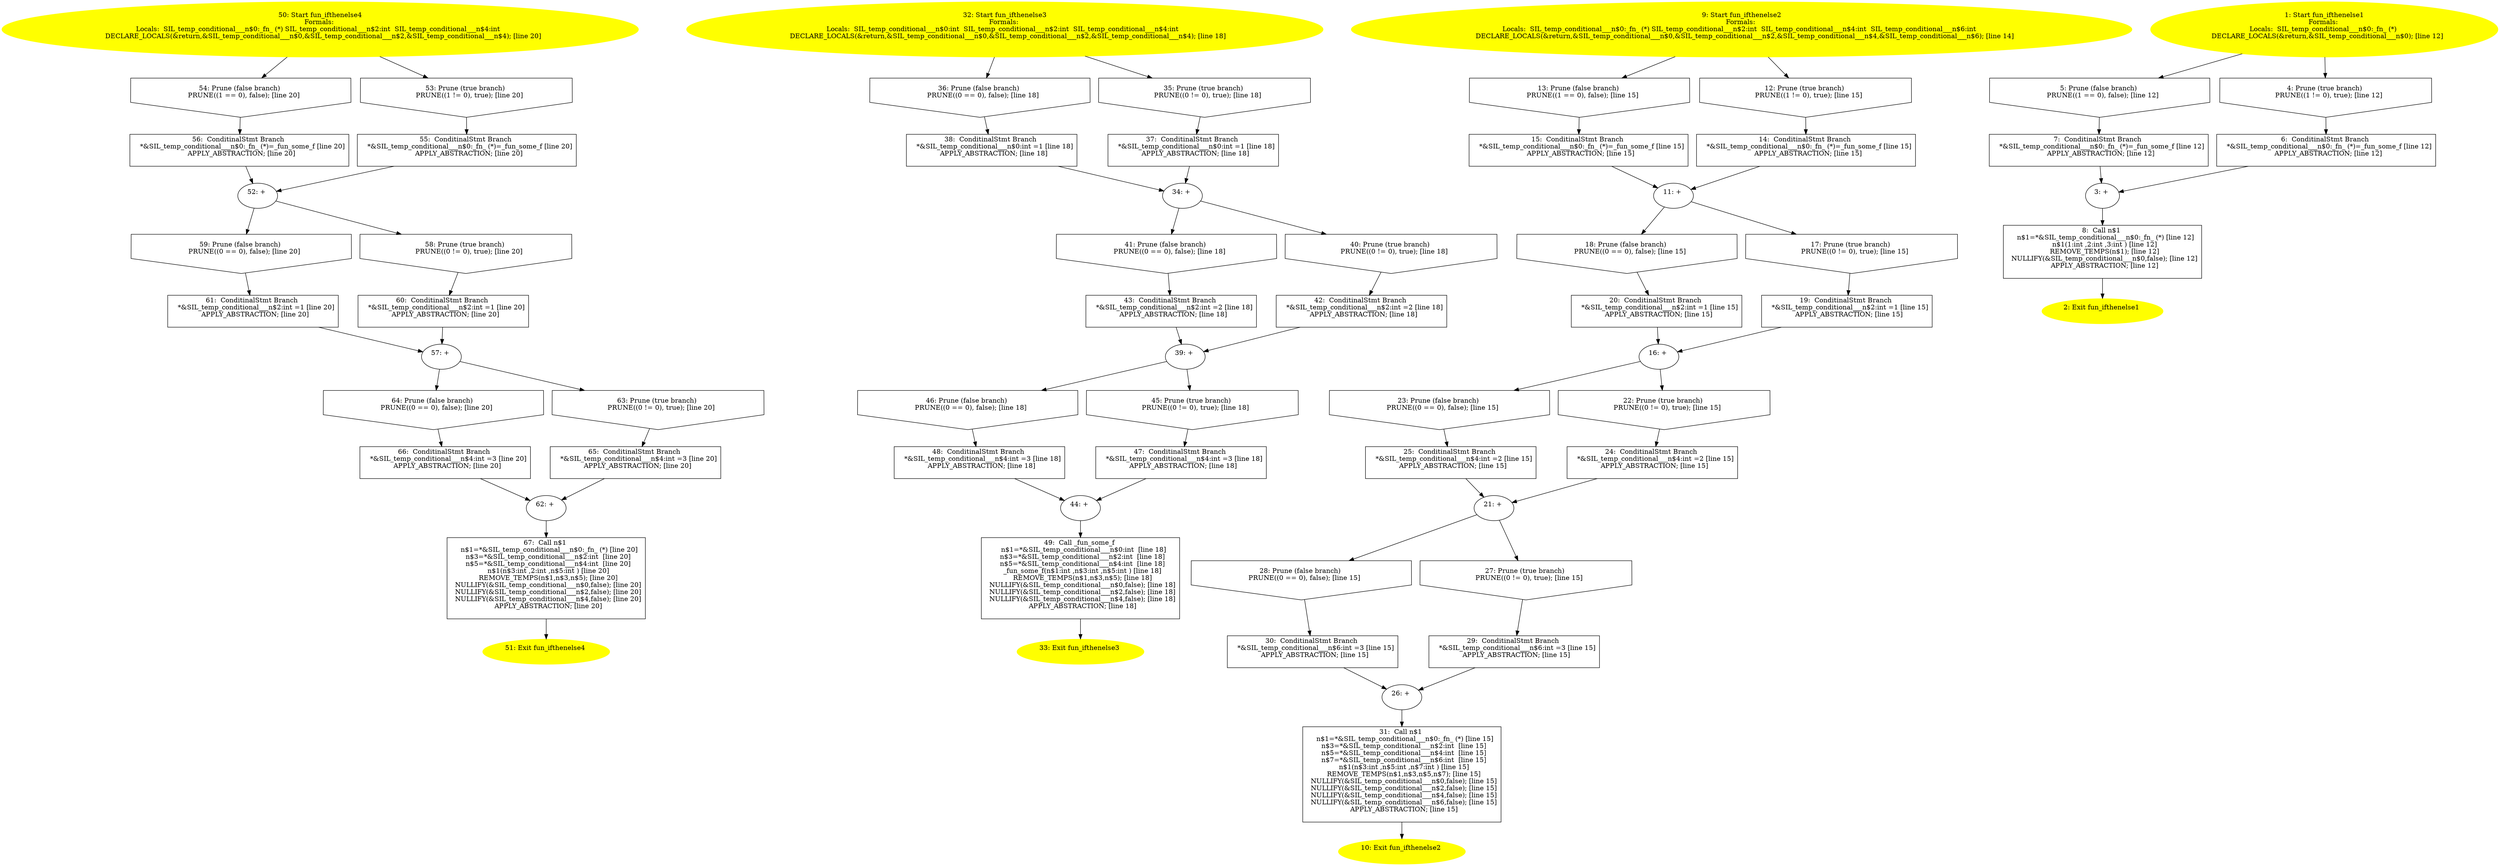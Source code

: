 digraph iCFG {
67 [label="67:  Call n$1 \n   n$1=*&SIL_temp_conditional___n$0:_fn_ (*) [line 20]\n  n$3=*&SIL_temp_conditional___n$2:int  [line 20]\n  n$5=*&SIL_temp_conditional___n$4:int  [line 20]\n  n$1(n$3:int ,2:int ,n$5:int ) [line 20]\n  REMOVE_TEMPS(n$1,n$3,n$5); [line 20]\n  NULLIFY(&SIL_temp_conditional___n$0,false); [line 20]\n  NULLIFY(&SIL_temp_conditional___n$2,false); [line 20]\n  NULLIFY(&SIL_temp_conditional___n$4,false); [line 20]\n  APPLY_ABSTRACTION; [line 20]\n " shape="box"]
	

	 67 -> 51 ;
66 [label="66:  ConditinalStmt Branch \n   *&SIL_temp_conditional___n$4:int =3 [line 20]\n  APPLY_ABSTRACTION; [line 20]\n " shape="box"]
	

	 66 -> 62 ;
65 [label="65:  ConditinalStmt Branch \n   *&SIL_temp_conditional___n$4:int =3 [line 20]\n  APPLY_ABSTRACTION; [line 20]\n " shape="box"]
	

	 65 -> 62 ;
64 [label="64: Prune (false branch) \n   PRUNE((0 == 0), false); [line 20]\n " shape="invhouse"]
	

	 64 -> 66 ;
63 [label="63: Prune (true branch) \n   PRUNE((0 != 0), true); [line 20]\n " shape="invhouse"]
	

	 63 -> 65 ;
62 [label="62: + \n  " ]
	

	 62 -> 67 ;
61 [label="61:  ConditinalStmt Branch \n   *&SIL_temp_conditional___n$2:int =1 [line 20]\n  APPLY_ABSTRACTION; [line 20]\n " shape="box"]
	

	 61 -> 57 ;
60 [label="60:  ConditinalStmt Branch \n   *&SIL_temp_conditional___n$2:int =1 [line 20]\n  APPLY_ABSTRACTION; [line 20]\n " shape="box"]
	

	 60 -> 57 ;
59 [label="59: Prune (false branch) \n   PRUNE((0 == 0), false); [line 20]\n " shape="invhouse"]
	

	 59 -> 61 ;
58 [label="58: Prune (true branch) \n   PRUNE((0 != 0), true); [line 20]\n " shape="invhouse"]
	

	 58 -> 60 ;
57 [label="57: + \n  " ]
	

	 57 -> 63 ;
	 57 -> 64 ;
56 [label="56:  ConditinalStmt Branch \n   *&SIL_temp_conditional___n$0:_fn_ (*)=_fun_some_f [line 20]\n  APPLY_ABSTRACTION; [line 20]\n " shape="box"]
	

	 56 -> 52 ;
55 [label="55:  ConditinalStmt Branch \n   *&SIL_temp_conditional___n$0:_fn_ (*)=_fun_some_f [line 20]\n  APPLY_ABSTRACTION; [line 20]\n " shape="box"]
	

	 55 -> 52 ;
54 [label="54: Prune (false branch) \n   PRUNE((1 == 0), false); [line 20]\n " shape="invhouse"]
	

	 54 -> 56 ;
53 [label="53: Prune (true branch) \n   PRUNE((1 != 0), true); [line 20]\n " shape="invhouse"]
	

	 53 -> 55 ;
52 [label="52: + \n  " ]
	

	 52 -> 58 ;
	 52 -> 59 ;
51 [label="51: Exit fun_ifthenelse4 \n  " color=yellow style=filled]
	

50 [label="50: Start fun_ifthenelse4\nFormals: \nLocals:  SIL_temp_conditional___n$0:_fn_ (*) SIL_temp_conditional___n$2:int  SIL_temp_conditional___n$4:int  \n   DECLARE_LOCALS(&return,&SIL_temp_conditional___n$0,&SIL_temp_conditional___n$2,&SIL_temp_conditional___n$4); [line 20]\n " color=yellow style=filled]
	

	 50 -> 53 ;
	 50 -> 54 ;
49 [label="49:  Call _fun_some_f \n   n$1=*&SIL_temp_conditional___n$0:int  [line 18]\n  n$3=*&SIL_temp_conditional___n$2:int  [line 18]\n  n$5=*&SIL_temp_conditional___n$4:int  [line 18]\n  _fun_some_f(n$1:int ,n$3:int ,n$5:int ) [line 18]\n  REMOVE_TEMPS(n$1,n$3,n$5); [line 18]\n  NULLIFY(&SIL_temp_conditional___n$0,false); [line 18]\n  NULLIFY(&SIL_temp_conditional___n$2,false); [line 18]\n  NULLIFY(&SIL_temp_conditional___n$4,false); [line 18]\n  APPLY_ABSTRACTION; [line 18]\n " shape="box"]
	

	 49 -> 33 ;
48 [label="48:  ConditinalStmt Branch \n   *&SIL_temp_conditional___n$4:int =3 [line 18]\n  APPLY_ABSTRACTION; [line 18]\n " shape="box"]
	

	 48 -> 44 ;
47 [label="47:  ConditinalStmt Branch \n   *&SIL_temp_conditional___n$4:int =3 [line 18]\n  APPLY_ABSTRACTION; [line 18]\n " shape="box"]
	

	 47 -> 44 ;
46 [label="46: Prune (false branch) \n   PRUNE((0 == 0), false); [line 18]\n " shape="invhouse"]
	

	 46 -> 48 ;
45 [label="45: Prune (true branch) \n   PRUNE((0 != 0), true); [line 18]\n " shape="invhouse"]
	

	 45 -> 47 ;
44 [label="44: + \n  " ]
	

	 44 -> 49 ;
43 [label="43:  ConditinalStmt Branch \n   *&SIL_temp_conditional___n$2:int =2 [line 18]\n  APPLY_ABSTRACTION; [line 18]\n " shape="box"]
	

	 43 -> 39 ;
42 [label="42:  ConditinalStmt Branch \n   *&SIL_temp_conditional___n$2:int =2 [line 18]\n  APPLY_ABSTRACTION; [line 18]\n " shape="box"]
	

	 42 -> 39 ;
41 [label="41: Prune (false branch) \n   PRUNE((0 == 0), false); [line 18]\n " shape="invhouse"]
	

	 41 -> 43 ;
40 [label="40: Prune (true branch) \n   PRUNE((0 != 0), true); [line 18]\n " shape="invhouse"]
	

	 40 -> 42 ;
39 [label="39: + \n  " ]
	

	 39 -> 45 ;
	 39 -> 46 ;
38 [label="38:  ConditinalStmt Branch \n   *&SIL_temp_conditional___n$0:int =1 [line 18]\n  APPLY_ABSTRACTION; [line 18]\n " shape="box"]
	

	 38 -> 34 ;
37 [label="37:  ConditinalStmt Branch \n   *&SIL_temp_conditional___n$0:int =1 [line 18]\n  APPLY_ABSTRACTION; [line 18]\n " shape="box"]
	

	 37 -> 34 ;
36 [label="36: Prune (false branch) \n   PRUNE((0 == 0), false); [line 18]\n " shape="invhouse"]
	

	 36 -> 38 ;
35 [label="35: Prune (true branch) \n   PRUNE((0 != 0), true); [line 18]\n " shape="invhouse"]
	

	 35 -> 37 ;
34 [label="34: + \n  " ]
	

	 34 -> 40 ;
	 34 -> 41 ;
33 [label="33: Exit fun_ifthenelse3 \n  " color=yellow style=filled]
	

32 [label="32: Start fun_ifthenelse3\nFormals: \nLocals:  SIL_temp_conditional___n$0:int  SIL_temp_conditional___n$2:int  SIL_temp_conditional___n$4:int  \n   DECLARE_LOCALS(&return,&SIL_temp_conditional___n$0,&SIL_temp_conditional___n$2,&SIL_temp_conditional___n$4); [line 18]\n " color=yellow style=filled]
	

	 32 -> 35 ;
	 32 -> 36 ;
31 [label="31:  Call n$1 \n   n$1=*&SIL_temp_conditional___n$0:_fn_ (*) [line 15]\n  n$3=*&SIL_temp_conditional___n$2:int  [line 15]\n  n$5=*&SIL_temp_conditional___n$4:int  [line 15]\n  n$7=*&SIL_temp_conditional___n$6:int  [line 15]\n  n$1(n$3:int ,n$5:int ,n$7:int ) [line 15]\n  REMOVE_TEMPS(n$1,n$3,n$5,n$7); [line 15]\n  NULLIFY(&SIL_temp_conditional___n$0,false); [line 15]\n  NULLIFY(&SIL_temp_conditional___n$2,false); [line 15]\n  NULLIFY(&SIL_temp_conditional___n$4,false); [line 15]\n  NULLIFY(&SIL_temp_conditional___n$6,false); [line 15]\n  APPLY_ABSTRACTION; [line 15]\n " shape="box"]
	

	 31 -> 10 ;
30 [label="30:  ConditinalStmt Branch \n   *&SIL_temp_conditional___n$6:int =3 [line 15]\n  APPLY_ABSTRACTION; [line 15]\n " shape="box"]
	

	 30 -> 26 ;
29 [label="29:  ConditinalStmt Branch \n   *&SIL_temp_conditional___n$6:int =3 [line 15]\n  APPLY_ABSTRACTION; [line 15]\n " shape="box"]
	

	 29 -> 26 ;
28 [label="28: Prune (false branch) \n   PRUNE((0 == 0), false); [line 15]\n " shape="invhouse"]
	

	 28 -> 30 ;
27 [label="27: Prune (true branch) \n   PRUNE((0 != 0), true); [line 15]\n " shape="invhouse"]
	

	 27 -> 29 ;
26 [label="26: + \n  " ]
	

	 26 -> 31 ;
25 [label="25:  ConditinalStmt Branch \n   *&SIL_temp_conditional___n$4:int =2 [line 15]\n  APPLY_ABSTRACTION; [line 15]\n " shape="box"]
	

	 25 -> 21 ;
24 [label="24:  ConditinalStmt Branch \n   *&SIL_temp_conditional___n$4:int =2 [line 15]\n  APPLY_ABSTRACTION; [line 15]\n " shape="box"]
	

	 24 -> 21 ;
23 [label="23: Prune (false branch) \n   PRUNE((0 == 0), false); [line 15]\n " shape="invhouse"]
	

	 23 -> 25 ;
22 [label="22: Prune (true branch) \n   PRUNE((0 != 0), true); [line 15]\n " shape="invhouse"]
	

	 22 -> 24 ;
21 [label="21: + \n  " ]
	

	 21 -> 27 ;
	 21 -> 28 ;
20 [label="20:  ConditinalStmt Branch \n   *&SIL_temp_conditional___n$2:int =1 [line 15]\n  APPLY_ABSTRACTION; [line 15]\n " shape="box"]
	

	 20 -> 16 ;
19 [label="19:  ConditinalStmt Branch \n   *&SIL_temp_conditional___n$2:int =1 [line 15]\n  APPLY_ABSTRACTION; [line 15]\n " shape="box"]
	

	 19 -> 16 ;
18 [label="18: Prune (false branch) \n   PRUNE((0 == 0), false); [line 15]\n " shape="invhouse"]
	

	 18 -> 20 ;
17 [label="17: Prune (true branch) \n   PRUNE((0 != 0), true); [line 15]\n " shape="invhouse"]
	

	 17 -> 19 ;
16 [label="16: + \n  " ]
	

	 16 -> 22 ;
	 16 -> 23 ;
15 [label="15:  ConditinalStmt Branch \n   *&SIL_temp_conditional___n$0:_fn_ (*)=_fun_some_f [line 15]\n  APPLY_ABSTRACTION; [line 15]\n " shape="box"]
	

	 15 -> 11 ;
14 [label="14:  ConditinalStmt Branch \n   *&SIL_temp_conditional___n$0:_fn_ (*)=_fun_some_f [line 15]\n  APPLY_ABSTRACTION; [line 15]\n " shape="box"]
	

	 14 -> 11 ;
13 [label="13: Prune (false branch) \n   PRUNE((1 == 0), false); [line 15]\n " shape="invhouse"]
	

	 13 -> 15 ;
12 [label="12: Prune (true branch) \n   PRUNE((1 != 0), true); [line 15]\n " shape="invhouse"]
	

	 12 -> 14 ;
11 [label="11: + \n  " ]
	

	 11 -> 17 ;
	 11 -> 18 ;
10 [label="10: Exit fun_ifthenelse2 \n  " color=yellow style=filled]
	

9 [label="9: Start fun_ifthenelse2\nFormals: \nLocals:  SIL_temp_conditional___n$0:_fn_ (*) SIL_temp_conditional___n$2:int  SIL_temp_conditional___n$4:int  SIL_temp_conditional___n$6:int  \n   DECLARE_LOCALS(&return,&SIL_temp_conditional___n$0,&SIL_temp_conditional___n$2,&SIL_temp_conditional___n$4,&SIL_temp_conditional___n$6); [line 14]\n " color=yellow style=filled]
	

	 9 -> 12 ;
	 9 -> 13 ;
8 [label="8:  Call n$1 \n   n$1=*&SIL_temp_conditional___n$0:_fn_ (*) [line 12]\n  n$1(1:int ,2:int ,3:int ) [line 12]\n  REMOVE_TEMPS(n$1); [line 12]\n  NULLIFY(&SIL_temp_conditional___n$0,false); [line 12]\n  APPLY_ABSTRACTION; [line 12]\n " shape="box"]
	

	 8 -> 2 ;
7 [label="7:  ConditinalStmt Branch \n   *&SIL_temp_conditional___n$0:_fn_ (*)=_fun_some_f [line 12]\n  APPLY_ABSTRACTION; [line 12]\n " shape="box"]
	

	 7 -> 3 ;
6 [label="6:  ConditinalStmt Branch \n   *&SIL_temp_conditional___n$0:_fn_ (*)=_fun_some_f [line 12]\n  APPLY_ABSTRACTION; [line 12]\n " shape="box"]
	

	 6 -> 3 ;
5 [label="5: Prune (false branch) \n   PRUNE((1 == 0), false); [line 12]\n " shape="invhouse"]
	

	 5 -> 7 ;
4 [label="4: Prune (true branch) \n   PRUNE((1 != 0), true); [line 12]\n " shape="invhouse"]
	

	 4 -> 6 ;
3 [label="3: + \n  " ]
	

	 3 -> 8 ;
2 [label="2: Exit fun_ifthenelse1 \n  " color=yellow style=filled]
	

1 [label="1: Start fun_ifthenelse1\nFormals: \nLocals:  SIL_temp_conditional___n$0:_fn_ (*) \n   DECLARE_LOCALS(&return,&SIL_temp_conditional___n$0); [line 12]\n " color=yellow style=filled]
	

	 1 -> 4 ;
	 1 -> 5 ;
}
